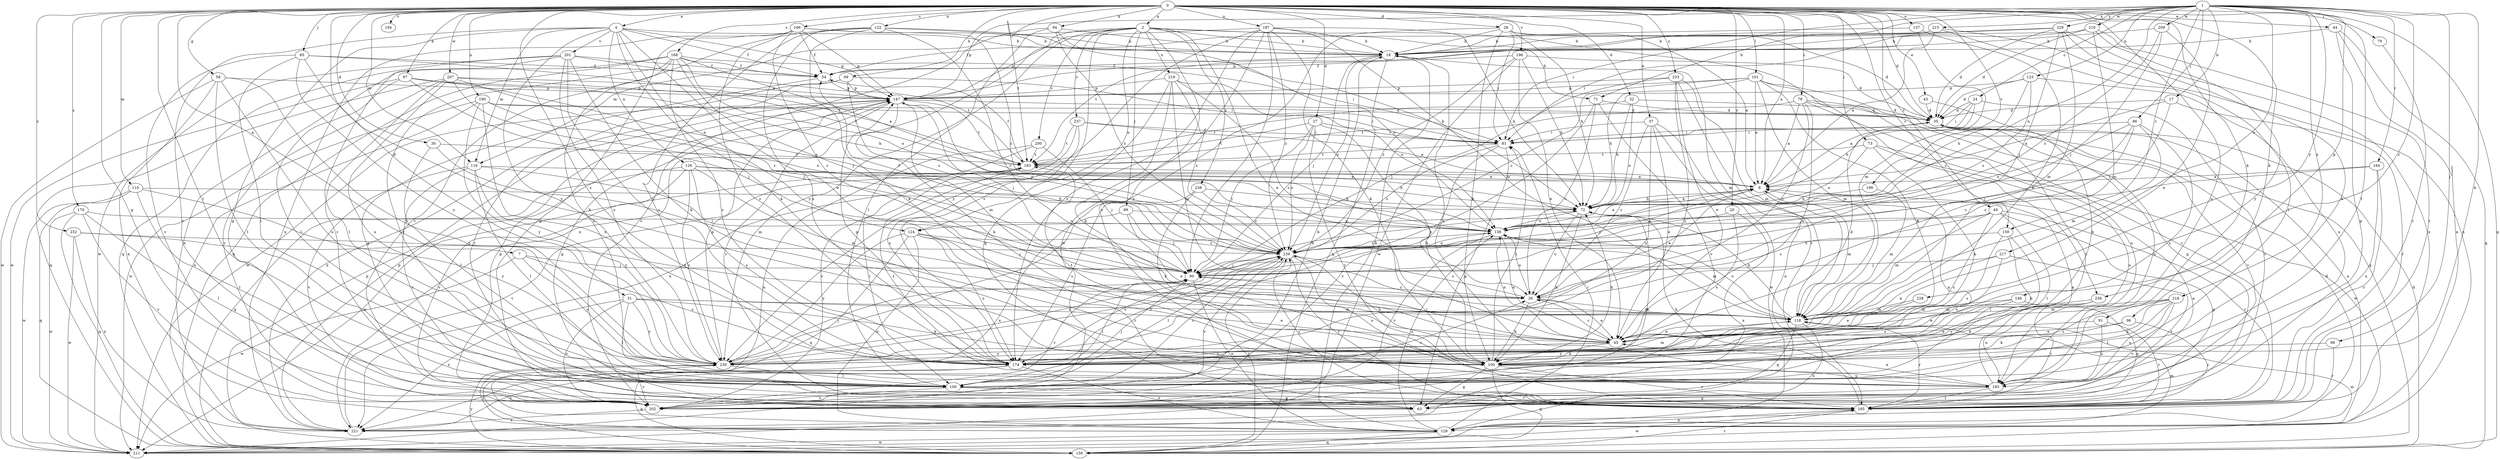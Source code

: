 strict digraph  {
0;
1;
2;
4;
7;
8;
17;
18;
20;
24;
26;
27;
28;
30;
31;
32;
35;
37;
43;
44;
45;
49;
54;
58;
63;
69;
71;
72;
73;
78;
79;
81;
85;
86;
88;
89;
90;
91;
94;
96;
97;
100;
101;
109;
110;
116;
118;
122;
123;
124;
126;
128;
137;
138;
146;
147;
156;
159;
164;
165;
166;
168;
170;
174;
183;
187;
190;
193;
194;
196;
198;
200;
201;
202;
207;
209;
210;
211;
215;
216;
217;
219;
221;
228;
229;
230;
232;
233;
236;
237;
238;
239;
0 -> 2  [label=a];
0 -> 4  [label=a];
0 -> 7  [label=a];
0 -> 8  [label=a];
0 -> 20  [label=c];
0 -> 27  [label=d];
0 -> 28  [label=d];
0 -> 30  [label=d];
0 -> 31  [label=d];
0 -> 32  [label=d];
0 -> 35  [label=d];
0 -> 37  [label=e];
0 -> 43  [label=e];
0 -> 44  [label=e];
0 -> 49  [label=f];
0 -> 58  [label=g];
0 -> 63  [label=g];
0 -> 69  [label=h];
0 -> 73  [label=i];
0 -> 78  [label=i];
0 -> 79  [label=i];
0 -> 85  [label=j];
0 -> 91  [label=k];
0 -> 94  [label=k];
0 -> 96  [label=k];
0 -> 97  [label=k];
0 -> 101  [label=l];
0 -> 109  [label=l];
0 -> 110  [label=m];
0 -> 116  [label=m];
0 -> 122  [label=n];
0 -> 137  [label=o];
0 -> 156  [label=q];
0 -> 159  [label=r];
0 -> 166  [label=s];
0 -> 168  [label=s];
0 -> 170  [label=s];
0 -> 174  [label=s];
0 -> 183  [label=t];
0 -> 187  [label=u];
0 -> 190  [label=u];
0 -> 193  [label=u];
0 -> 194  [label=v];
0 -> 196  [label=v];
0 -> 198  [label=v];
0 -> 207  [label=w];
0 -> 232  [label=z];
0 -> 233  [label=z];
1 -> 17  [label=b];
1 -> 24  [label=c];
1 -> 71  [label=h];
1 -> 81  [label=i];
1 -> 86  [label=j];
1 -> 88  [label=j];
1 -> 100  [label=k];
1 -> 109  [label=l];
1 -> 123  [label=n];
1 -> 124  [label=n];
1 -> 146  [label=p];
1 -> 147  [label=p];
1 -> 159  [label=r];
1 -> 164  [label=r];
1 -> 209  [label=w];
1 -> 210  [label=w];
1 -> 215  [label=x];
1 -> 216  [label=x];
1 -> 217  [label=x];
1 -> 228  [label=y];
1 -> 229  [label=y];
1 -> 236  [label=z];
2 -> 18  [label=b];
2 -> 45  [label=e];
2 -> 71  [label=h];
2 -> 89  [label=j];
2 -> 116  [label=m];
2 -> 124  [label=n];
2 -> 174  [label=s];
2 -> 193  [label=u];
2 -> 200  [label=v];
2 -> 219  [label=x];
2 -> 221  [label=x];
2 -> 230  [label=y];
2 -> 236  [label=z];
2 -> 237  [label=z];
2 -> 238  [label=z];
4 -> 18  [label=b];
4 -> 45  [label=e];
4 -> 54  [label=f];
4 -> 63  [label=g];
4 -> 100  [label=k];
4 -> 116  [label=m];
4 -> 124  [label=n];
4 -> 126  [label=n];
4 -> 147  [label=p];
4 -> 201  [label=v];
4 -> 202  [label=v];
4 -> 230  [label=y];
7 -> 90  [label=j];
7 -> 174  [label=s];
7 -> 211  [label=w];
7 -> 230  [label=y];
8 -> 72  [label=h];
8 -> 90  [label=j];
8 -> 118  [label=m];
17 -> 8  [label=a];
17 -> 35  [label=d];
17 -> 165  [label=r];
17 -> 239  [label=z];
18 -> 54  [label=f];
18 -> 90  [label=j];
18 -> 118  [label=m];
18 -> 156  [label=q];
18 -> 193  [label=u];
18 -> 239  [label=z];
20 -> 138  [label=o];
20 -> 174  [label=s];
20 -> 221  [label=x];
24 -> 8  [label=a];
24 -> 35  [label=d];
24 -> 72  [label=h];
24 -> 81  [label=i];
24 -> 202  [label=v];
26 -> 8  [label=a];
26 -> 45  [label=e];
26 -> 100  [label=k];
26 -> 118  [label=m];
26 -> 138  [label=o];
26 -> 239  [label=z];
27 -> 81  [label=i];
27 -> 90  [label=j];
27 -> 100  [label=k];
27 -> 165  [label=r];
27 -> 183  [label=t];
27 -> 239  [label=z];
28 -> 8  [label=a];
28 -> 18  [label=b];
28 -> 35  [label=d];
28 -> 72  [label=h];
28 -> 81  [label=i];
28 -> 100  [label=k];
28 -> 230  [label=y];
30 -> 109  [label=l];
30 -> 118  [label=m];
30 -> 183  [label=t];
31 -> 45  [label=e];
31 -> 100  [label=k];
31 -> 109  [label=l];
31 -> 118  [label=m];
31 -> 202  [label=v];
31 -> 221  [label=x];
31 -> 230  [label=y];
32 -> 35  [label=d];
32 -> 72  [label=h];
32 -> 138  [label=o];
32 -> 183  [label=t];
35 -> 81  [label=i];
35 -> 109  [label=l];
35 -> 128  [label=n];
35 -> 193  [label=u];
35 -> 202  [label=v];
37 -> 26  [label=c];
37 -> 45  [label=e];
37 -> 81  [label=i];
37 -> 128  [label=n];
37 -> 211  [label=w];
37 -> 230  [label=y];
43 -> 35  [label=d];
43 -> 100  [label=k];
44 -> 18  [label=b];
44 -> 63  [label=g];
44 -> 128  [label=n];
44 -> 156  [label=q];
45 -> 26  [label=c];
45 -> 35  [label=d];
45 -> 90  [label=j];
45 -> 100  [label=k];
45 -> 138  [label=o];
45 -> 174  [label=s];
45 -> 230  [label=y];
49 -> 26  [label=c];
49 -> 63  [label=g];
49 -> 109  [label=l];
49 -> 118  [label=m];
49 -> 138  [label=o];
49 -> 165  [label=r];
49 -> 174  [label=s];
54 -> 63  [label=g];
54 -> 147  [label=p];
58 -> 109  [label=l];
58 -> 128  [label=n];
58 -> 147  [label=p];
58 -> 193  [label=u];
58 -> 211  [label=w];
58 -> 230  [label=y];
69 -> 81  [label=i];
69 -> 147  [label=p];
69 -> 165  [label=r];
69 -> 211  [label=w];
69 -> 239  [label=z];
71 -> 26  [label=c];
71 -> 35  [label=d];
71 -> 202  [label=v];
71 -> 230  [label=y];
72 -> 8  [label=a];
72 -> 26  [label=c];
72 -> 100  [label=k];
72 -> 138  [label=o];
73 -> 100  [label=k];
73 -> 138  [label=o];
73 -> 183  [label=t];
73 -> 193  [label=u];
73 -> 211  [label=w];
78 -> 8  [label=a];
78 -> 26  [label=c];
78 -> 35  [label=d];
78 -> 45  [label=e];
78 -> 63  [label=g];
78 -> 183  [label=t];
78 -> 193  [label=u];
79 -> 165  [label=r];
81 -> 63  [label=g];
81 -> 183  [label=t];
81 -> 202  [label=v];
81 -> 239  [label=z];
85 -> 54  [label=f];
85 -> 100  [label=k];
85 -> 109  [label=l];
85 -> 183  [label=t];
85 -> 202  [label=v];
85 -> 230  [label=y];
86 -> 26  [label=c];
86 -> 81  [label=i];
86 -> 90  [label=j];
86 -> 118  [label=m];
86 -> 138  [label=o];
86 -> 174  [label=s];
88 -> 165  [label=r];
88 -> 230  [label=y];
89 -> 45  [label=e];
89 -> 90  [label=j];
89 -> 138  [label=o];
89 -> 221  [label=x];
90 -> 26  [label=c];
90 -> 72  [label=h];
90 -> 109  [label=l];
90 -> 128  [label=n];
90 -> 202  [label=v];
91 -> 45  [label=e];
91 -> 165  [label=r];
91 -> 193  [label=u];
94 -> 18  [label=b];
94 -> 109  [label=l];
94 -> 138  [label=o];
94 -> 202  [label=v];
94 -> 239  [label=z];
96 -> 45  [label=e];
96 -> 100  [label=k];
96 -> 165  [label=r];
97 -> 72  [label=h];
97 -> 90  [label=j];
97 -> 109  [label=l];
97 -> 138  [label=o];
97 -> 147  [label=p];
97 -> 211  [label=w];
100 -> 63  [label=g];
100 -> 72  [label=h];
100 -> 81  [label=i];
100 -> 156  [label=q];
100 -> 165  [label=r];
100 -> 183  [label=t];
100 -> 193  [label=u];
101 -> 8  [label=a];
101 -> 72  [label=h];
101 -> 118  [label=m];
101 -> 147  [label=p];
101 -> 156  [label=q];
101 -> 165  [label=r];
101 -> 174  [label=s];
101 -> 239  [label=z];
109 -> 8  [label=a];
109 -> 26  [label=c];
109 -> 63  [label=g];
109 -> 90  [label=j];
109 -> 165  [label=r];
109 -> 202  [label=v];
109 -> 239  [label=z];
110 -> 72  [label=h];
110 -> 109  [label=l];
110 -> 156  [label=q];
110 -> 211  [label=w];
110 -> 230  [label=y];
116 -> 8  [label=a];
116 -> 90  [label=j];
116 -> 109  [label=l];
116 -> 165  [label=r];
116 -> 202  [label=v];
116 -> 230  [label=y];
118 -> 45  [label=e];
118 -> 63  [label=g];
118 -> 72  [label=h];
118 -> 138  [label=o];
118 -> 165  [label=r];
118 -> 221  [label=x];
122 -> 18  [label=b];
122 -> 26  [label=c];
122 -> 72  [label=h];
122 -> 100  [label=k];
122 -> 174  [label=s];
122 -> 202  [label=v];
122 -> 230  [label=y];
123 -> 35  [label=d];
123 -> 72  [label=h];
123 -> 147  [label=p];
123 -> 193  [label=u];
123 -> 239  [label=z];
124 -> 90  [label=j];
124 -> 128  [label=n];
124 -> 156  [label=q];
124 -> 165  [label=r];
124 -> 174  [label=s];
124 -> 230  [label=y];
124 -> 239  [label=z];
126 -> 8  [label=a];
126 -> 72  [label=h];
126 -> 118  [label=m];
126 -> 156  [label=q];
126 -> 174  [label=s];
126 -> 202  [label=v];
126 -> 230  [label=y];
128 -> 18  [label=b];
128 -> 35  [label=d];
128 -> 81  [label=i];
128 -> 118  [label=m];
128 -> 138  [label=o];
128 -> 156  [label=q];
128 -> 211  [label=w];
128 -> 230  [label=y];
137 -> 18  [label=b];
137 -> 45  [label=e];
137 -> 118  [label=m];
138 -> 8  [label=a];
138 -> 45  [label=e];
138 -> 118  [label=m];
138 -> 202  [label=v];
138 -> 239  [label=z];
146 -> 45  [label=e];
146 -> 63  [label=g];
146 -> 118  [label=m];
146 -> 174  [label=s];
147 -> 35  [label=d];
147 -> 63  [label=g];
147 -> 90  [label=j];
147 -> 100  [label=k];
147 -> 118  [label=m];
147 -> 165  [label=r];
147 -> 183  [label=t];
147 -> 221  [label=x];
156 -> 35  [label=d];
156 -> 118  [label=m];
156 -> 147  [label=p];
156 -> 165  [label=r];
156 -> 230  [label=y];
156 -> 239  [label=z];
159 -> 100  [label=k];
159 -> 109  [label=l];
159 -> 174  [label=s];
159 -> 239  [label=z];
164 -> 8  [label=a];
164 -> 165  [label=r];
164 -> 193  [label=u];
164 -> 239  [label=z];
165 -> 72  [label=h];
165 -> 128  [label=n];
165 -> 211  [label=w];
165 -> 239  [label=z];
166 -> 18  [label=b];
166 -> 26  [label=c];
166 -> 54  [label=f];
166 -> 63  [label=g];
166 -> 147  [label=p];
166 -> 174  [label=s];
166 -> 221  [label=x];
166 -> 239  [label=z];
168 -> 8  [label=a];
168 -> 54  [label=f];
168 -> 81  [label=i];
168 -> 90  [label=j];
168 -> 138  [label=o];
168 -> 156  [label=q];
168 -> 165  [label=r];
168 -> 174  [label=s];
168 -> 193  [label=u];
168 -> 221  [label=x];
170 -> 109  [label=l];
170 -> 138  [label=o];
170 -> 156  [label=q];
170 -> 202  [label=v];
170 -> 211  [label=w];
174 -> 128  [label=n];
174 -> 147  [label=p];
174 -> 156  [label=q];
174 -> 221  [label=x];
174 -> 239  [label=z];
183 -> 8  [label=a];
183 -> 54  [label=f];
183 -> 109  [label=l];
183 -> 211  [label=w];
187 -> 18  [label=b];
187 -> 72  [label=h];
187 -> 90  [label=j];
187 -> 100  [label=k];
187 -> 118  [label=m];
187 -> 147  [label=p];
187 -> 174  [label=s];
187 -> 211  [label=w];
187 -> 230  [label=y];
187 -> 239  [label=z];
190 -> 35  [label=d];
190 -> 81  [label=i];
190 -> 138  [label=o];
190 -> 174  [label=s];
190 -> 211  [label=w];
190 -> 221  [label=x];
190 -> 230  [label=y];
193 -> 8  [label=a];
193 -> 45  [label=e];
193 -> 63  [label=g];
193 -> 165  [label=r];
193 -> 183  [label=t];
196 -> 35  [label=d];
196 -> 45  [label=e];
196 -> 54  [label=f];
196 -> 72  [label=h];
196 -> 211  [label=w];
196 -> 239  [label=z];
198 -> 72  [label=h];
198 -> 118  [label=m];
200 -> 90  [label=j];
200 -> 128  [label=n];
200 -> 183  [label=t];
200 -> 202  [label=v];
201 -> 54  [label=f];
201 -> 100  [label=k];
201 -> 156  [label=q];
201 -> 165  [label=r];
201 -> 174  [label=s];
201 -> 183  [label=t];
201 -> 211  [label=w];
201 -> 230  [label=y];
202 -> 8  [label=a];
202 -> 18  [label=b];
202 -> 72  [label=h];
202 -> 147  [label=p];
202 -> 221  [label=x];
207 -> 90  [label=j];
207 -> 109  [label=l];
207 -> 147  [label=p];
207 -> 156  [label=q];
207 -> 183  [label=t];
207 -> 193  [label=u];
207 -> 202  [label=v];
207 -> 239  [label=z];
209 -> 18  [label=b];
209 -> 45  [label=e];
209 -> 90  [label=j];
209 -> 239  [label=z];
210 -> 18  [label=b];
210 -> 35  [label=d];
210 -> 118  [label=m];
210 -> 147  [label=p];
210 -> 165  [label=r];
210 -> 230  [label=y];
215 -> 8  [label=a];
215 -> 18  [label=b];
215 -> 54  [label=f];
215 -> 109  [label=l];
215 -> 128  [label=n];
215 -> 183  [label=t];
216 -> 100  [label=k];
216 -> 109  [label=l];
216 -> 118  [label=m];
216 -> 174  [label=s];
216 -> 193  [label=u];
216 -> 202  [label=v];
216 -> 230  [label=y];
217 -> 45  [label=e];
217 -> 90  [label=j];
217 -> 174  [label=s];
217 -> 202  [label=v];
219 -> 26  [label=c];
219 -> 63  [label=g];
219 -> 100  [label=k];
219 -> 118  [label=m];
219 -> 138  [label=o];
219 -> 147  [label=p];
219 -> 239  [label=z];
221 -> 147  [label=p];
221 -> 183  [label=t];
228 -> 45  [label=e];
228 -> 118  [label=m];
229 -> 18  [label=b];
229 -> 35  [label=d];
229 -> 81  [label=i];
229 -> 90  [label=j];
229 -> 100  [label=k];
229 -> 118  [label=m];
229 -> 221  [label=x];
230 -> 90  [label=j];
230 -> 109  [label=l];
230 -> 118  [label=m];
230 -> 147  [label=p];
230 -> 202  [label=v];
230 -> 239  [label=z];
232 -> 26  [label=c];
232 -> 211  [label=w];
232 -> 221  [label=x];
232 -> 239  [label=z];
233 -> 45  [label=e];
233 -> 90  [label=j];
233 -> 118  [label=m];
233 -> 147  [label=p];
233 -> 165  [label=r];
233 -> 174  [label=s];
236 -> 100  [label=k];
236 -> 118  [label=m];
236 -> 165  [label=r];
236 -> 193  [label=u];
237 -> 8  [label=a];
237 -> 81  [label=i];
237 -> 174  [label=s];
237 -> 183  [label=t];
237 -> 221  [label=x];
238 -> 72  [label=h];
238 -> 100  [label=k];
238 -> 174  [label=s];
238 -> 239  [label=z];
239 -> 54  [label=f];
239 -> 90  [label=j];
239 -> 100  [label=k];
239 -> 109  [label=l];
239 -> 138  [label=o];
239 -> 147  [label=p];
239 -> 165  [label=r];
239 -> 174  [label=s];
239 -> 193  [label=u];
239 -> 202  [label=v];
}
